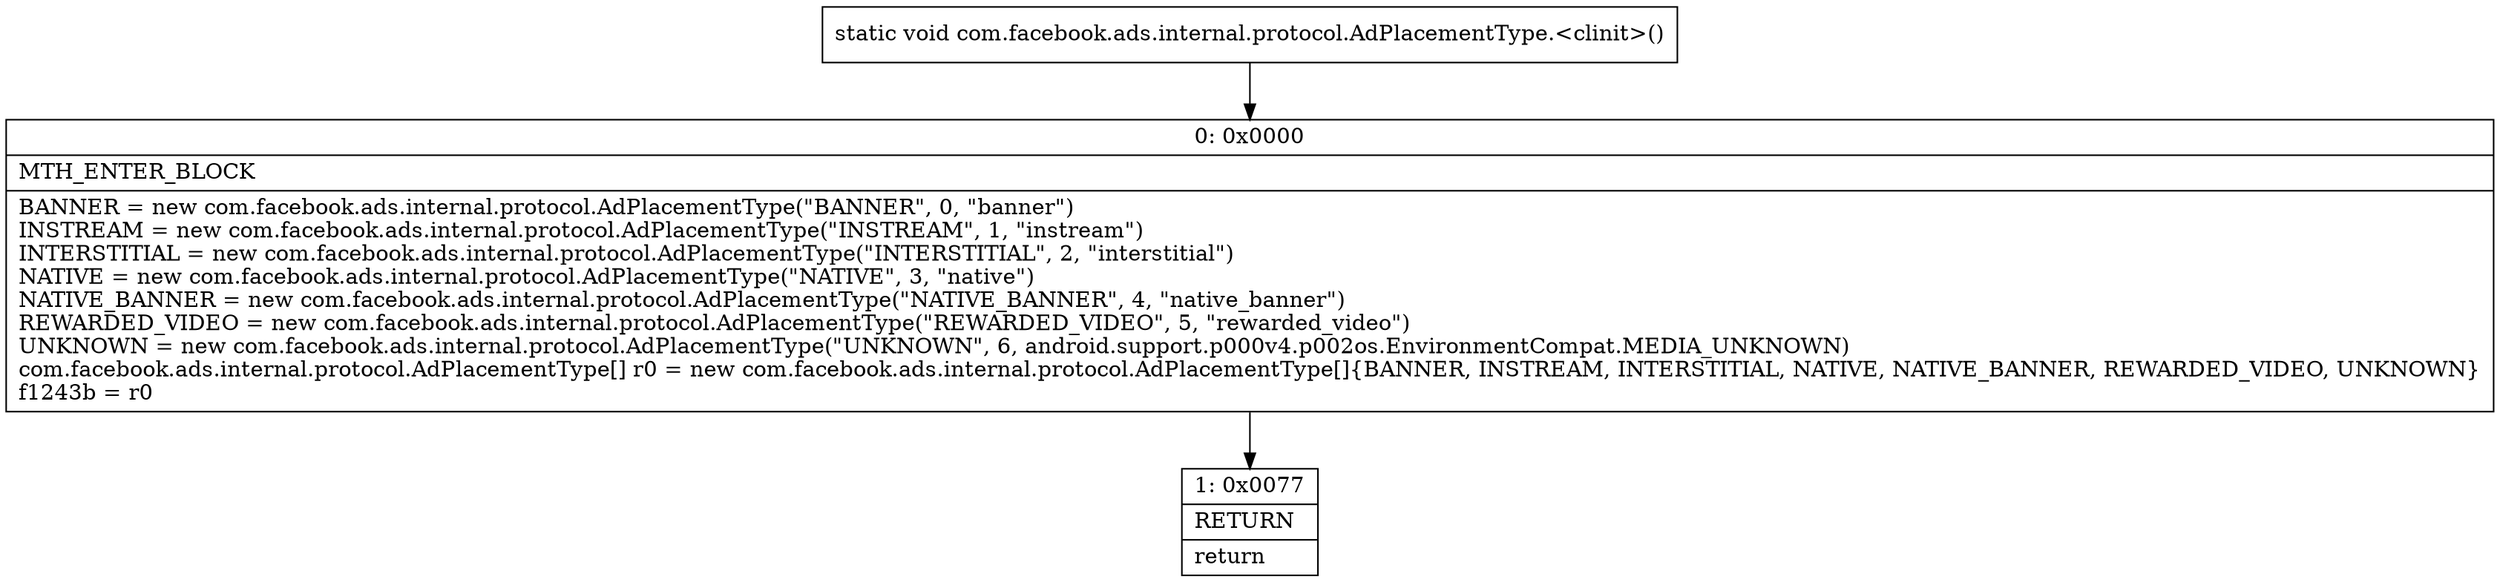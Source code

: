 digraph "CFG forcom.facebook.ads.internal.protocol.AdPlacementType.\<clinit\>()V" {
Node_0 [shape=record,label="{0\:\ 0x0000|MTH_ENTER_BLOCK\l|BANNER = new com.facebook.ads.internal.protocol.AdPlacementType(\"BANNER\", 0, \"banner\")\lINSTREAM = new com.facebook.ads.internal.protocol.AdPlacementType(\"INSTREAM\", 1, \"instream\")\lINTERSTITIAL = new com.facebook.ads.internal.protocol.AdPlacementType(\"INTERSTITIAL\", 2, \"interstitial\")\lNATIVE = new com.facebook.ads.internal.protocol.AdPlacementType(\"NATIVE\", 3, \"native\")\lNATIVE_BANNER = new com.facebook.ads.internal.protocol.AdPlacementType(\"NATIVE_BANNER\", 4, \"native_banner\")\lREWARDED_VIDEO = new com.facebook.ads.internal.protocol.AdPlacementType(\"REWARDED_VIDEO\", 5, \"rewarded_video\")\lUNKNOWN = new com.facebook.ads.internal.protocol.AdPlacementType(\"UNKNOWN\", 6, android.support.p000v4.p002os.EnvironmentCompat.MEDIA_UNKNOWN)\lcom.facebook.ads.internal.protocol.AdPlacementType[] r0 = new com.facebook.ads.internal.protocol.AdPlacementType[]\{BANNER, INSTREAM, INTERSTITIAL, NATIVE, NATIVE_BANNER, REWARDED_VIDEO, UNKNOWN\}\lf1243b = r0\l}"];
Node_1 [shape=record,label="{1\:\ 0x0077|RETURN\l|return\l}"];
MethodNode[shape=record,label="{static void com.facebook.ads.internal.protocol.AdPlacementType.\<clinit\>() }"];
MethodNode -> Node_0;
Node_0 -> Node_1;
}


